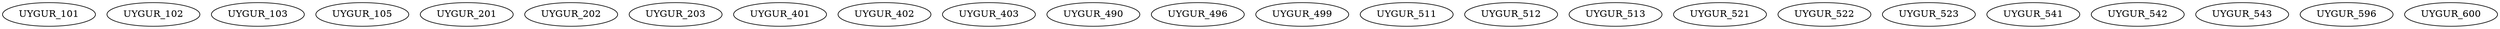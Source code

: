 digraph G {
    UYGUR_101;
    UYGUR_102;
    UYGUR_103;
    UYGUR_105;
    UYGUR_201;
    UYGUR_202;
    UYGUR_203;
    UYGUR_401;
    UYGUR_402;
    UYGUR_403;
    UYGUR_490;
    UYGUR_496;
    UYGUR_499;
    UYGUR_511;
    UYGUR_512;
    UYGUR_513;
    UYGUR_521;
    UYGUR_522;
    UYGUR_523;
    UYGUR_541;
    UYGUR_542;
    UYGUR_543;
    UYGUR_596;
    UYGUR_600;
}

